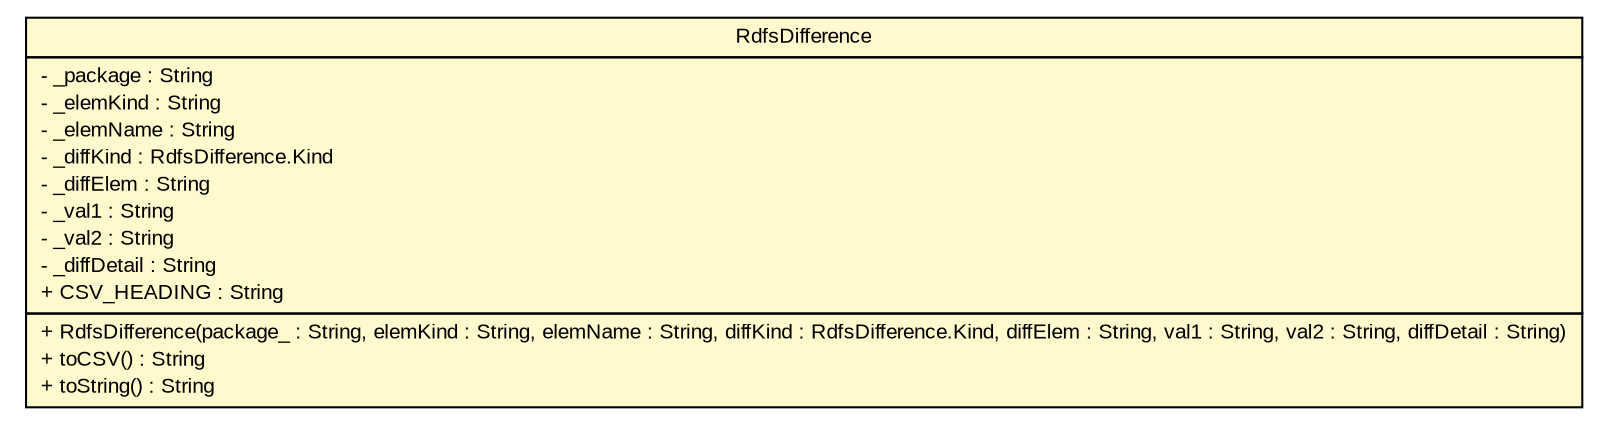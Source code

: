 #!/usr/local/bin/dot
#
# Class diagram 
# Generated by UMLGraph version R5_6_6-6-g3bdff0 (http://www.umlgraph.org/)
#

digraph G {
	edge [fontname="arial",fontsize=10,labelfontname="arial",labelfontsize=10];
	node [fontname="arial",fontsize=10,shape=plaintext];
	nodesep=0.25;
	ranksep=0.5;
	// org.tanjakostic.jcleancim.experimental.builder.rdfs.RdfsDifference
	c167554 [label=<<table title="org.tanjakostic.jcleancim.experimental.builder.rdfs.RdfsDifference" border="0" cellborder="1" cellspacing="0" cellpadding="2" port="p" bgcolor="lemonChiffon" href="./RdfsDifference.html">
		<tr><td><table border="0" cellspacing="0" cellpadding="1">
<tr><td align="center" balign="center"> RdfsDifference </td></tr>
		</table></td></tr>
		<tr><td><table border="0" cellspacing="0" cellpadding="1">
<tr><td align="left" balign="left"> - _package : String </td></tr>
<tr><td align="left" balign="left"> - _elemKind : String </td></tr>
<tr><td align="left" balign="left"> - _elemName : String </td></tr>
<tr><td align="left" balign="left"> - _diffKind : RdfsDifference.Kind </td></tr>
<tr><td align="left" balign="left"> - _diffElem : String </td></tr>
<tr><td align="left" balign="left"> - _val1 : String </td></tr>
<tr><td align="left" balign="left"> - _val2 : String </td></tr>
<tr><td align="left" balign="left"> - _diffDetail : String </td></tr>
<tr><td align="left" balign="left"> + CSV_HEADING : String </td></tr>
		</table></td></tr>
		<tr><td><table border="0" cellspacing="0" cellpadding="1">
<tr><td align="left" balign="left"> + RdfsDifference(package_ : String, elemKind : String, elemName : String, diffKind : RdfsDifference.Kind, diffElem : String, val1 : String, val2 : String, diffDetail : String) </td></tr>
<tr><td align="left" balign="left"> + toCSV() : String </td></tr>
<tr><td align="left" balign="left"> + toString() : String </td></tr>
		</table></td></tr>
		</table>>, URL="./RdfsDifference.html", fontname="arial", fontcolor="black", fontsize=10.0];
}

